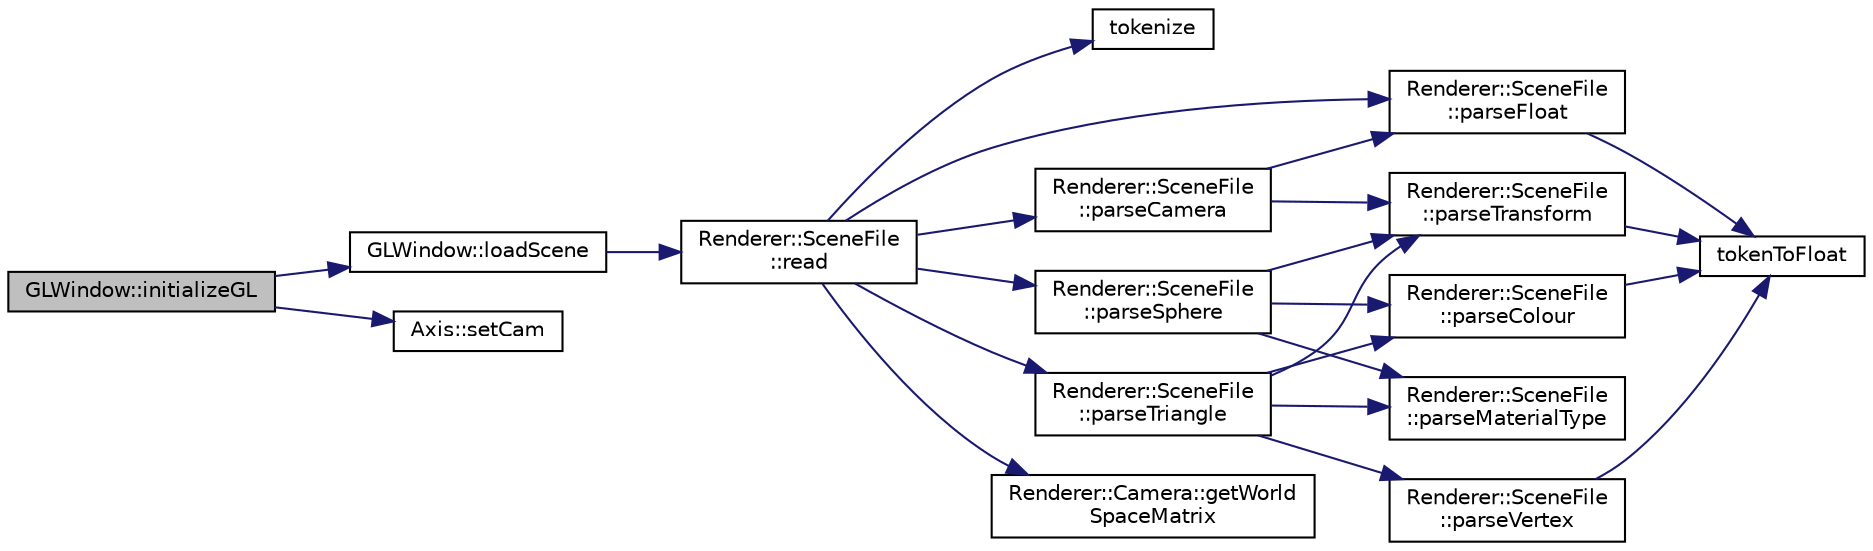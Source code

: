 digraph "GLWindow::initializeGL"
{
  edge [fontname="Helvetica",fontsize="10",labelfontname="Helvetica",labelfontsize="10"];
  node [fontname="Helvetica",fontsize="10",shape=record];
  rankdir="LR";
  Node1 [label="GLWindow::initializeGL",height=0.2,width=0.4,color="black", fillcolor="grey75", style="filled", fontcolor="black"];
  Node1 -> Node2 [color="midnightblue",fontsize="10",style="solid",fontname="Helvetica"];
  Node2 [label="GLWindow::loadScene",height=0.2,width=0.4,color="black", fillcolor="white", style="filled",URL="$class_g_l_window.html#aed7b270f88867c428887e7c43145988b"];
  Node2 -> Node3 [color="midnightblue",fontsize="10",style="solid",fontname="Helvetica"];
  Node3 [label="Renderer::SceneFile\l::read",height=0.2,width=0.4,color="black", fillcolor="white", style="filled",URL="$class_renderer_1_1_scene_file.html#a615a08298e12eec3794cd80ba687c127",tooltip="reads the system path stored in m_sceneFile "];
  Node3 -> Node4 [color="midnightblue",fontsize="10",style="solid",fontname="Helvetica"];
  Node4 [label="tokenize",height=0.2,width=0.4,color="black", fillcolor="white", style="filled",URL="$_string_utils_8cpp.html#a65c424f4219d2baacff104fdd206b016"];
  Node3 -> Node5 [color="midnightblue",fontsize="10",style="solid",fontname="Helvetica"];
  Node5 [label="Renderer::SceneFile\l::parseCamera",height=0.2,width=0.4,color="black", fillcolor="white", style="filled",URL="$class_renderer_1_1_scene_file.html#a51b5288f138fc6bdf7340d55f95f76f1",tooltip="parseCamera Reads a series of tokens to find out camera data "];
  Node5 -> Node6 [color="midnightblue",fontsize="10",style="solid",fontname="Helvetica"];
  Node6 [label="Renderer::SceneFile\l::parseTransform",height=0.2,width=0.4,color="black", fillcolor="white", style="filled",URL="$class_renderer_1_1_scene_file.html#a0050fe3c8f4c1cf799df54740d623cdd",tooltip="parseTransform Parses a stream of tokens containing position, scale & rotation and constructing a tra..."];
  Node6 -> Node7 [color="midnightblue",fontsize="10",style="solid",fontname="Helvetica"];
  Node7 [label="tokenToFloat",height=0.2,width=0.4,color="black", fillcolor="white", style="filled",URL="$_string_utils_8cpp.html#ab602aec05d401dc633003bf507e9db8c"];
  Node5 -> Node8 [color="midnightblue",fontsize="10",style="solid",fontname="Helvetica"];
  Node8 [label="Renderer::SceneFile\l::parseFloat",height=0.2,width=0.4,color="black", fillcolor="white", style="filled",URL="$class_renderer_1_1_scene_file.html#acdf20b92e3d33be370c3ad081555fd16",tooltip="parseFloat Parses a token and extracts the float value "];
  Node8 -> Node7 [color="midnightblue",fontsize="10",style="solid",fontname="Helvetica"];
  Node3 -> Node8 [color="midnightblue",fontsize="10",style="solid",fontname="Helvetica"];
  Node3 -> Node9 [color="midnightblue",fontsize="10",style="solid",fontname="Helvetica"];
  Node9 [label="Renderer::SceneFile\l::parseSphere",height=0.2,width=0.4,color="black", fillcolor="white", style="filled",URL="$class_renderer_1_1_scene_file.html#a52b006539e1d470e6d75ee662b056bc2",tooltip="parseSphere Reads a series of tokens to find out spherical data "];
  Node9 -> Node6 [color="midnightblue",fontsize="10",style="solid",fontname="Helvetica"];
  Node9 -> Node10 [color="midnightblue",fontsize="10",style="solid",fontname="Helvetica"];
  Node10 [label="Renderer::SceneFile\l::parseColour",height=0.2,width=0.4,color="black", fillcolor="white", style="filled",URL="$class_renderer_1_1_scene_file.html#ad278fe4d9ffdd2018607836d8777f4ea",tooltip="parseColour Parses a stream of tokens and extracts the r,g,b colour values "];
  Node10 -> Node7 [color="midnightblue",fontsize="10",style="solid",fontname="Helvetica"];
  Node9 -> Node11 [color="midnightblue",fontsize="10",style="solid",fontname="Helvetica"];
  Node11 [label="Renderer::SceneFile\l::parseMaterialType",height=0.2,width=0.4,color="black", fillcolor="white", style="filled",URL="$class_renderer_1_1_scene_file.html#afdfcfbdb80511cc22f4287a8c8515f0f",tooltip="parseMaterialType Reads a token to find out the material type "];
  Node3 -> Node12 [color="midnightblue",fontsize="10",style="solid",fontname="Helvetica"];
  Node12 [label="Renderer::SceneFile\l::parseTriangle",height=0.2,width=0.4,color="black", fillcolor="white", style="filled",URL="$class_renderer_1_1_scene_file.html#a7c8cd7aafa876459375f0aa158c5ae2c",tooltip="parseTriangle Reads a series of tokens to find out triangle data "];
  Node12 -> Node13 [color="midnightblue",fontsize="10",style="solid",fontname="Helvetica"];
  Node13 [label="Renderer::SceneFile\l::parseVertex",height=0.2,width=0.4,color="black", fillcolor="white", style="filled",URL="$class_renderer_1_1_scene_file.html#a136fab17d94808f9ea3a0247cef5f3cf",tooltip="parseVertex Parses a stream of tokens and extracts the x,y,z values "];
  Node13 -> Node7 [color="midnightblue",fontsize="10",style="solid",fontname="Helvetica"];
  Node12 -> Node6 [color="midnightblue",fontsize="10",style="solid",fontname="Helvetica"];
  Node12 -> Node10 [color="midnightblue",fontsize="10",style="solid",fontname="Helvetica"];
  Node12 -> Node11 [color="midnightblue",fontsize="10",style="solid",fontname="Helvetica"];
  Node3 -> Node14 [color="midnightblue",fontsize="10",style="solid",fontname="Helvetica"];
  Node14 [label="Renderer::Camera::getWorld\lSpaceMatrix",height=0.2,width=0.4,color="black", fillcolor="white", style="filled",URL="$class_renderer_1_1_camera.html#a3f6afedf440c05554e7fbf506aea5514"];
  Node1 -> Node15 [color="midnightblue",fontsize="10",style="solid",fontname="Helvetica"];
  Node15 [label="Axis::setCam",height=0.2,width=0.4,color="black", fillcolor="white", style="filled",URL="$class_axis.html#a2aa5d9e6cdf5a8453aa0e7a63d93efa1",tooltip="set the camera for drawing "];
}

